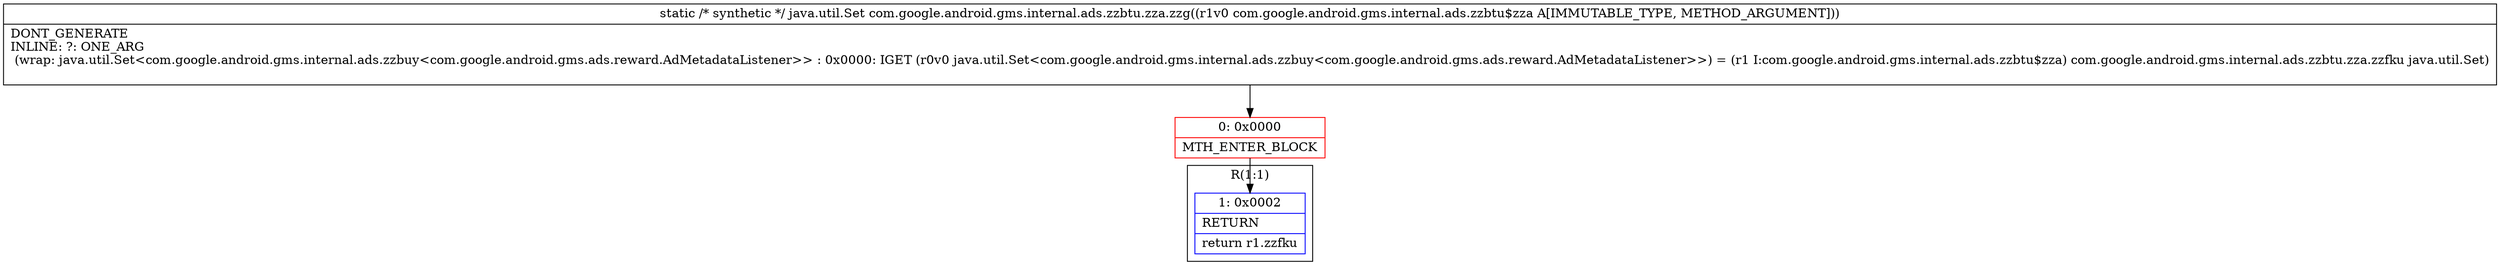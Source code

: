digraph "CFG forcom.google.android.gms.internal.ads.zzbtu.zza.zzg(Lcom\/google\/android\/gms\/internal\/ads\/zzbtu$zza;)Ljava\/util\/Set;" {
subgraph cluster_Region_1840930869 {
label = "R(1:1)";
node [shape=record,color=blue];
Node_1 [shape=record,label="{1\:\ 0x0002|RETURN\l|return r1.zzfku\l}"];
}
Node_0 [shape=record,color=red,label="{0\:\ 0x0000|MTH_ENTER_BLOCK\l}"];
MethodNode[shape=record,label="{static \/* synthetic *\/ java.util.Set com.google.android.gms.internal.ads.zzbtu.zza.zzg((r1v0 com.google.android.gms.internal.ads.zzbtu$zza A[IMMUTABLE_TYPE, METHOD_ARGUMENT]))  | DONT_GENERATE\lINLINE: ?: ONE_ARG  \l  (wrap: java.util.Set\<com.google.android.gms.internal.ads.zzbuy\<com.google.android.gms.ads.reward.AdMetadataListener\>\> : 0x0000: IGET  (r0v0 java.util.Set\<com.google.android.gms.internal.ads.zzbuy\<com.google.android.gms.ads.reward.AdMetadataListener\>\>) = (r1 I:com.google.android.gms.internal.ads.zzbtu$zza) com.google.android.gms.internal.ads.zzbtu.zza.zzfku java.util.Set)\l\l}"];
MethodNode -> Node_0;
Node_0 -> Node_1;
}

